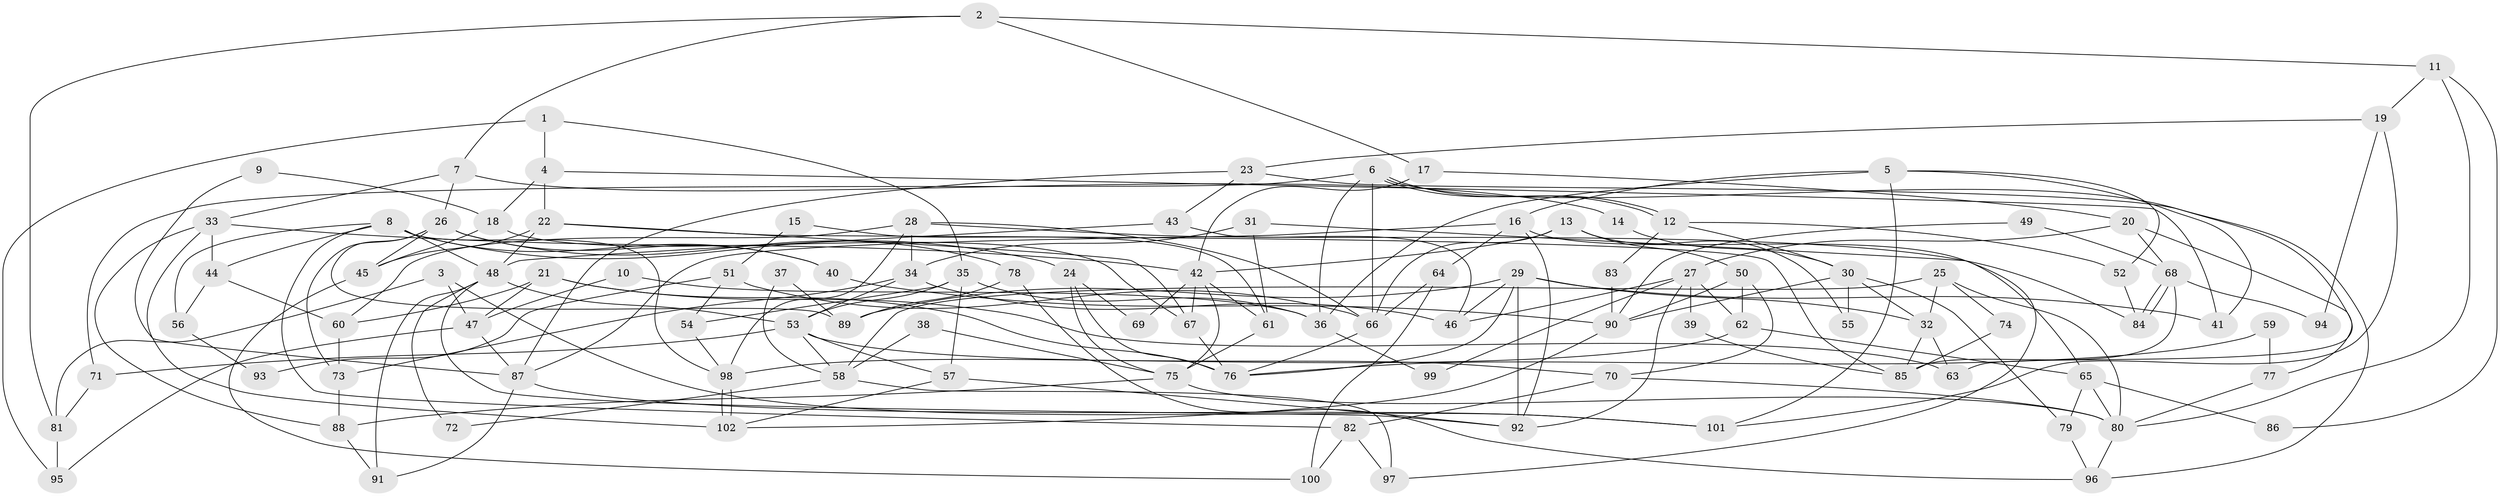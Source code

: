 // Generated by graph-tools (version 1.1) at 2025/15/03/09/25 04:15:06]
// undirected, 102 vertices, 204 edges
graph export_dot {
graph [start="1"]
  node [color=gray90,style=filled];
  1;
  2;
  3;
  4;
  5;
  6;
  7;
  8;
  9;
  10;
  11;
  12;
  13;
  14;
  15;
  16;
  17;
  18;
  19;
  20;
  21;
  22;
  23;
  24;
  25;
  26;
  27;
  28;
  29;
  30;
  31;
  32;
  33;
  34;
  35;
  36;
  37;
  38;
  39;
  40;
  41;
  42;
  43;
  44;
  45;
  46;
  47;
  48;
  49;
  50;
  51;
  52;
  53;
  54;
  55;
  56;
  57;
  58;
  59;
  60;
  61;
  62;
  63;
  64;
  65;
  66;
  67;
  68;
  69;
  70;
  71;
  72;
  73;
  74;
  75;
  76;
  77;
  78;
  79;
  80;
  81;
  82;
  83;
  84;
  85;
  86;
  87;
  88;
  89;
  90;
  91;
  92;
  93;
  94;
  95;
  96;
  97;
  98;
  99;
  100;
  101;
  102;
  1 -- 35;
  1 -- 4;
  1 -- 95;
  2 -- 7;
  2 -- 11;
  2 -- 17;
  2 -- 81;
  3 -- 81;
  3 -- 47;
  3 -- 101;
  4 -- 22;
  4 -- 18;
  4 -- 41;
  5 -- 41;
  5 -- 36;
  5 -- 16;
  5 -- 52;
  5 -- 101;
  6 -- 12;
  6 -- 12;
  6 -- 66;
  6 -- 36;
  6 -- 63;
  6 -- 71;
  7 -- 26;
  7 -- 33;
  7 -- 14;
  8 -- 40;
  8 -- 98;
  8 -- 24;
  8 -- 44;
  8 -- 48;
  8 -- 56;
  8 -- 82;
  9 -- 18;
  9 -- 87;
  10 -- 47;
  10 -- 36;
  11 -- 80;
  11 -- 19;
  11 -- 86;
  12 -- 30;
  12 -- 52;
  12 -- 83;
  13 -- 42;
  13 -- 66;
  13 -- 50;
  13 -- 55;
  14 -- 30;
  15 -- 51;
  15 -- 61;
  16 -- 87;
  16 -- 64;
  16 -- 92;
  16 -- 97;
  17 -- 20;
  17 -- 42;
  18 -- 45;
  18 -- 67;
  19 -- 101;
  19 -- 23;
  19 -- 94;
  20 -- 27;
  20 -- 68;
  20 -- 77;
  21 -- 47;
  21 -- 76;
  21 -- 60;
  21 -- 63;
  22 -- 45;
  22 -- 48;
  22 -- 67;
  22 -- 85;
  23 -- 43;
  23 -- 87;
  23 -- 96;
  24 -- 76;
  24 -- 69;
  24 -- 75;
  25 -- 80;
  25 -- 32;
  25 -- 58;
  25 -- 74;
  26 -- 73;
  26 -- 78;
  26 -- 40;
  26 -- 45;
  26 -- 89;
  27 -- 92;
  27 -- 62;
  27 -- 39;
  27 -- 46;
  27 -- 99;
  28 -- 60;
  28 -- 84;
  28 -- 34;
  28 -- 66;
  28 -- 98;
  29 -- 46;
  29 -- 92;
  29 -- 32;
  29 -- 41;
  29 -- 76;
  29 -- 89;
  30 -- 32;
  30 -- 90;
  30 -- 55;
  30 -- 79;
  31 -- 65;
  31 -- 34;
  31 -- 61;
  32 -- 63;
  32 -- 85;
  33 -- 44;
  33 -- 42;
  33 -- 88;
  33 -- 102;
  34 -- 53;
  34 -- 46;
  34 -- 73;
  35 -- 57;
  35 -- 53;
  35 -- 36;
  35 -- 54;
  36 -- 99;
  37 -- 58;
  37 -- 89;
  38 -- 75;
  38 -- 58;
  39 -- 85;
  40 -- 90;
  42 -- 75;
  42 -- 61;
  42 -- 67;
  42 -- 69;
  43 -- 48;
  43 -- 46;
  44 -- 60;
  44 -- 56;
  45 -- 100;
  47 -- 87;
  47 -- 95;
  48 -- 53;
  48 -- 72;
  48 -- 91;
  48 -- 92;
  49 -- 68;
  49 -- 90;
  50 -- 70;
  50 -- 62;
  50 -- 90;
  51 -- 54;
  51 -- 66;
  51 -- 93;
  52 -- 84;
  53 -- 70;
  53 -- 57;
  53 -- 58;
  53 -- 71;
  54 -- 98;
  56 -- 93;
  57 -- 92;
  57 -- 102;
  58 -- 72;
  58 -- 97;
  59 -- 76;
  59 -- 77;
  60 -- 73;
  61 -- 75;
  62 -- 98;
  62 -- 65;
  64 -- 66;
  64 -- 100;
  65 -- 80;
  65 -- 79;
  65 -- 86;
  66 -- 76;
  67 -- 76;
  68 -- 85;
  68 -- 84;
  68 -- 84;
  68 -- 94;
  70 -- 82;
  70 -- 80;
  71 -- 81;
  73 -- 88;
  74 -- 85;
  75 -- 80;
  75 -- 88;
  77 -- 80;
  78 -- 89;
  78 -- 96;
  79 -- 96;
  80 -- 96;
  81 -- 95;
  82 -- 97;
  82 -- 100;
  83 -- 90;
  87 -- 91;
  87 -- 101;
  88 -- 91;
  90 -- 102;
  98 -- 102;
  98 -- 102;
}
